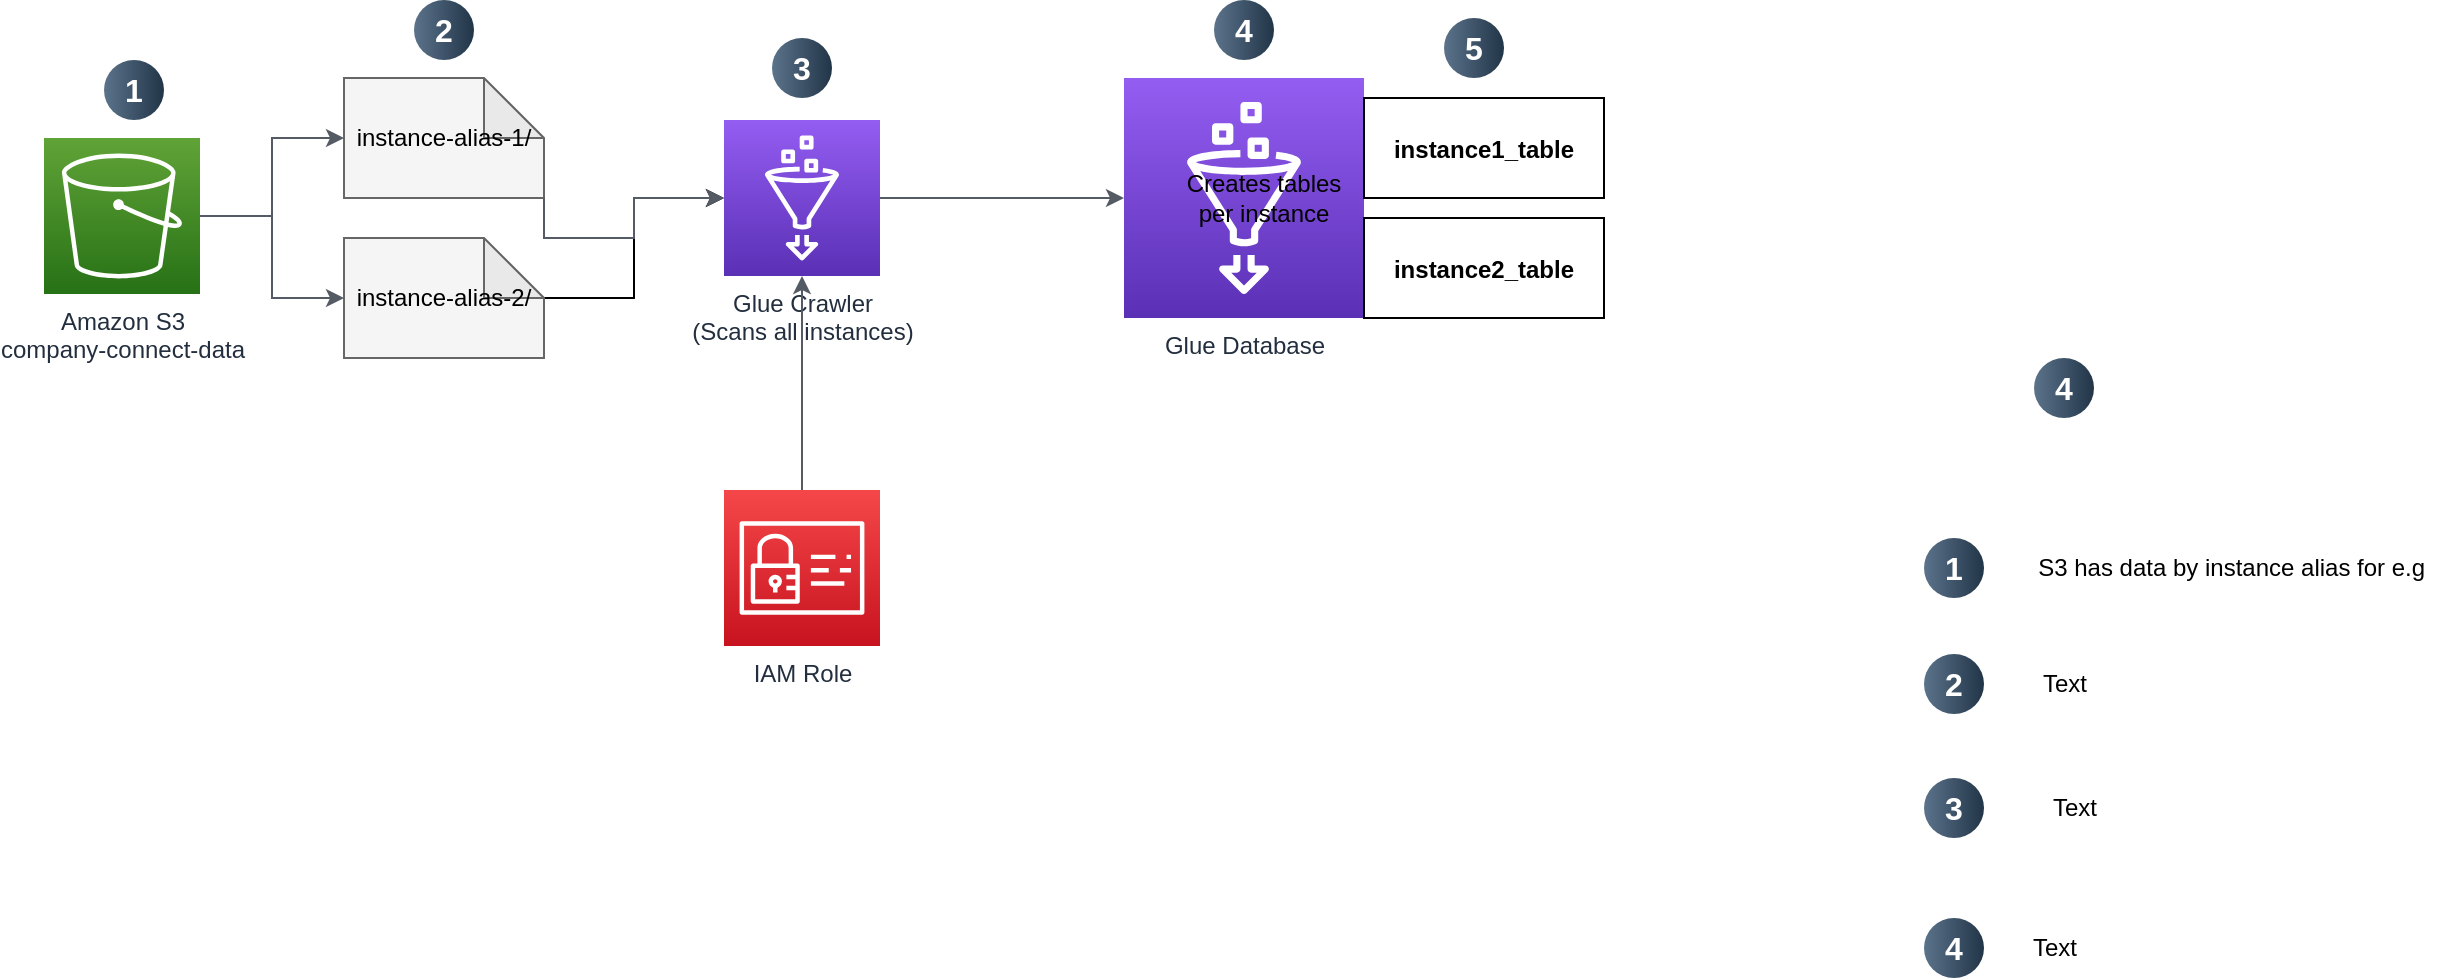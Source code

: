 <mxfile version="24.8.4">
  <diagram name="AWS Glue Crawler Architecture" id="Xi__b_-YAn6Yx0ZEe0jn">
    <mxGraphModel dx="1570" dy="1025" grid="1" gridSize="10" guides="1" tooltips="1" connect="1" arrows="1" fold="1" page="1" pageScale="1" pageWidth="850" pageHeight="1100" math="0" shadow="0">
      <root>
        <mxCell id="0" />
        <mxCell id="1" parent="0" />
        <object label="Amazon S3&#xa;company-connect-data" id="t2zCd8x_onf9Ihnw5szz-24">
          <mxCell style="outlineConnect=0;fontColor=#232F3E;gradientColor=#60A337;gradientDirection=north;fillColor=#277116;strokeColor=#ffffff;dashed=0;verticalLabelPosition=bottom;verticalAlign=top;align=center;html=1;fontSize=12;fontStyle=0;aspect=fixed;shape=mxgraph.aws4.resourceIcon;resIcon=mxgraph.aws4.s3;" vertex="1" parent="1">
            <mxGeometry x="150" y="320" width="78" height="78" as="geometry" />
          </mxCell>
        </object>
        <object label="instance-alias-1/" id="t2zCd8x_onf9Ihnw5szz-25">
          <mxCell style="shape=note;whiteSpace=wrap;html=1;backgroundOutline=1;darkOpacity=0.05;fillColor=#f5f5f5;strokeColor=#666666;" vertex="1" parent="1">
            <mxGeometry x="300" y="290" width="100" height="60" as="geometry" />
          </mxCell>
        </object>
        <mxCell id="t2zCd8x_onf9Ihnw5szz-39" style="edgeStyle=orthogonalEdgeStyle;rounded=0;orthogonalLoop=1;jettySize=auto;html=1;exitX=0;exitY=0;exitDx=100;exitDy=30;exitPerimeter=0;" edge="1" parent="1" source="t2zCd8x_onf9Ihnw5szz-26" target="t2zCd8x_onf9Ihnw5szz-28">
          <mxGeometry relative="1" as="geometry">
            <mxPoint x="550" y="350" as="targetPoint" />
          </mxGeometry>
        </mxCell>
        <object label="instance-alias-2/" id="t2zCd8x_onf9Ihnw5szz-26">
          <mxCell style="shape=note;whiteSpace=wrap;html=1;backgroundOutline=1;darkOpacity=0.05;fillColor=#f5f5f5;strokeColor=#666666;" vertex="1" parent="1">
            <mxGeometry x="300" y="370" width="100" height="60" as="geometry" />
          </mxCell>
        </object>
        <object label="Glue Crawler&#xa;(Scans all instances)" id="t2zCd8x_onf9Ihnw5szz-28">
          <mxCell style="outlineConnect=0;fontColor=#232F3E;gradientColor=#945DF2;gradientDirection=north;fillColor=#5A30B5;strokeColor=#ffffff;dashed=0;verticalLabelPosition=bottom;verticalAlign=top;align=center;html=1;fontSize=12;fontStyle=0;aspect=fixed;shape=mxgraph.aws4.resourceIcon;resIcon=mxgraph.aws4.glue;" vertex="1" parent="1">
            <mxGeometry x="490" y="311" width="78" height="78" as="geometry" />
          </mxCell>
        </object>
        <object label="Glue Database" id="t2zCd8x_onf9Ihnw5szz-29">
          <mxCell style="outlineConnect=0;fontColor=#232F3E;gradientColor=#945DF2;gradientDirection=north;fillColor=#5A30B5;strokeColor=#ffffff;dashed=0;verticalLabelPosition=bottom;verticalAlign=top;align=center;html=1;fontSize=12;fontStyle=0;aspect=fixed;shape=mxgraph.aws4.resourceIcon;resIcon=mxgraph.aws4.glue;" vertex="1" parent="1">
            <mxGeometry x="690" y="290" width="120" height="120" as="geometry" />
          </mxCell>
        </object>
        <object label="instance1_table" id="t2zCd8x_onf9Ihnw5szz-30">
          <mxCell style="shape=table;startSize=0;container=1;collapsible=1;childLayout=tableLayout;fixedRows=1;rowLines=0;fontStyle=1;align=center;resizeLast=1;" vertex="1" parent="1">
            <mxGeometry x="810" y="300" width="120" height="50" as="geometry" />
          </mxCell>
        </object>
        <object label="instance2_table" id="t2zCd8x_onf9Ihnw5szz-31">
          <mxCell style="shape=table;startSize=0;container=1;collapsible=1;childLayout=tableLayout;fixedRows=1;rowLines=0;fontStyle=1;align=center;resizeLast=1;" vertex="1" parent="1">
            <mxGeometry x="810" y="360" width="120" height="50" as="geometry" />
          </mxCell>
        </object>
        <object label="IAM Role" id="t2zCd8x_onf9Ihnw5szz-32">
          <mxCell style="outlineConnect=0;fontColor=#232F3E;gradientColor=#F54749;gradientDirection=north;fillColor=#C7131F;strokeColor=#ffffff;dashed=0;verticalLabelPosition=bottom;verticalAlign=top;align=center;html=1;fontSize=12;fontStyle=0;aspect=fixed;shape=mxgraph.aws4.resourceIcon;resIcon=mxgraph.aws4.identity_and_access_management;" vertex="1" parent="1">
            <mxGeometry x="490" y="496" width="78" height="78" as="geometry" />
          </mxCell>
        </object>
        <mxCell id="t2zCd8x_onf9Ihnw5szz-33" style="edgeStyle=orthogonalEdgeStyle;rounded=0;orthogonalLoop=1;jettySize=auto;html=1;startArrow=none;startFill=0;endArrow=classic;endFill=1;strokeColor=#545B64;" edge="1" parent="1" source="t2zCd8x_onf9Ihnw5szz-24" target="t2zCd8x_onf9Ihnw5szz-25">
          <mxGeometry relative="1" as="geometry" />
        </mxCell>
        <mxCell id="t2zCd8x_onf9Ihnw5szz-34" style="edgeStyle=orthogonalEdgeStyle;rounded=0;orthogonalLoop=1;jettySize=auto;html=1;startArrow=none;startFill=0;endArrow=classic;endFill=1;strokeColor=#545B64;" edge="1" parent="1" source="t2zCd8x_onf9Ihnw5szz-24" target="t2zCd8x_onf9Ihnw5szz-26">
          <mxGeometry relative="1" as="geometry" />
        </mxCell>
        <mxCell id="t2zCd8x_onf9Ihnw5szz-35" style="edgeStyle=orthogonalEdgeStyle;rounded=0;orthogonalLoop=1;jettySize=auto;html=1;startArrow=none;startFill=0;endArrow=classic;endFill=1;strokeColor=#545B64;exitX=1;exitY=1;exitDx=0;exitDy=0;exitPerimeter=0;" edge="1" parent="1" source="t2zCd8x_onf9Ihnw5szz-25" target="t2zCd8x_onf9Ihnw5szz-28">
          <mxGeometry relative="1" as="geometry">
            <mxPoint x="538" y="359" as="sourcePoint" />
          </mxGeometry>
        </mxCell>
        <mxCell id="t2zCd8x_onf9Ihnw5szz-36" style="edgeStyle=orthogonalEdgeStyle;rounded=0;orthogonalLoop=1;jettySize=auto;html=1;startArrow=none;startFill=0;endArrow=classic;endFill=1;strokeColor=#545B64;" edge="1" parent="1" source="t2zCd8x_onf9Ihnw5szz-28" target="t2zCd8x_onf9Ihnw5szz-29">
          <mxGeometry relative="1" as="geometry" />
        </mxCell>
        <mxCell id="t2zCd8x_onf9Ihnw5szz-37" style="edgeStyle=orthogonalEdgeStyle;rounded=0;orthogonalLoop=1;jettySize=auto;html=1;startArrow=none;startFill=0;endArrow=classic;endFill=1;strokeColor=#545B64;" edge="1" parent="1" source="t2zCd8x_onf9Ihnw5szz-32" target="t2zCd8x_onf9Ihnw5szz-28">
          <mxGeometry relative="1" as="geometry" />
        </mxCell>
        <object label="Creates tables per instance" id="t2zCd8x_onf9Ihnw5szz-38">
          <mxCell style="text;html=1;strokeColor=none;fillColor=none;align=center;verticalAlign=middle;whiteSpace=wrap;rounded=0;" vertex="1" parent="1">
            <mxGeometry x="710" y="340" width="100" height="20" as="geometry" />
          </mxCell>
        </object>
        <mxCell id="t2zCd8x_onf9Ihnw5szz-40" value="1" style="ellipse;whiteSpace=wrap;html=1;aspect=fixed;rotation=0;gradientColor=#223548;strokeColor=none;gradientDirection=east;fillColor=#5b738b;rounded=0;pointerEvents=0;fontFamily=Helvetica;fontSize=16;fontColor=#FFFFFF;spacingTop=4;spacingBottom=4;spacingLeft=4;spacingRight=4;points=[];fontStyle=1" vertex="1" parent="1">
          <mxGeometry x="180" y="281" width="30" height="30" as="geometry" />
        </mxCell>
        <mxCell id="t2zCd8x_onf9Ihnw5szz-41" value="2" style="ellipse;whiteSpace=wrap;html=1;aspect=fixed;rotation=0;gradientColor=#223548;strokeColor=none;gradientDirection=east;fillColor=#5b738b;rounded=0;pointerEvents=0;fontFamily=Helvetica;fontSize=16;fontColor=#FFFFFF;spacingTop=4;spacingBottom=4;spacingLeft=4;spacingRight=4;points=[];fontStyle=1" vertex="1" parent="1">
          <mxGeometry x="335" y="251" width="30" height="30" as="geometry" />
        </mxCell>
        <mxCell id="t2zCd8x_onf9Ihnw5szz-48" value="4" style="ellipse;whiteSpace=wrap;html=1;aspect=fixed;rotation=0;gradientColor=#223548;strokeColor=none;gradientDirection=east;fillColor=#5b738b;rounded=0;pointerEvents=0;fontFamily=Helvetica;fontSize=16;fontColor=#FFFFFF;spacingTop=4;spacingBottom=4;spacingLeft=4;spacingRight=4;points=[];fontStyle=1" vertex="1" parent="1">
          <mxGeometry x="1145" y="430" width="30" height="30" as="geometry" />
        </mxCell>
        <mxCell id="t2zCd8x_onf9Ihnw5szz-50" value="1" style="ellipse;whiteSpace=wrap;html=1;aspect=fixed;rotation=0;gradientColor=#223548;strokeColor=none;gradientDirection=east;fillColor=#5b738b;rounded=0;pointerEvents=0;fontFamily=Helvetica;fontSize=16;fontColor=#FFFFFF;spacingTop=4;spacingBottom=4;spacingLeft=4;spacingRight=4;points=[];fontStyle=1" vertex="1" parent="1">
          <mxGeometry x="1090" y="520" width="30" height="30" as="geometry" />
        </mxCell>
        <mxCell id="t2zCd8x_onf9Ihnw5szz-51" value="S3 has data by instance alias for e.g&amp;nbsp;" style="text;html=1;align=center;verticalAlign=middle;resizable=0;points=[];autosize=1;strokeColor=none;fillColor=none;" vertex="1" parent="1">
          <mxGeometry x="1135" y="520" width="220" height="30" as="geometry" />
        </mxCell>
        <mxCell id="t2zCd8x_onf9Ihnw5szz-52" value="2" style="ellipse;whiteSpace=wrap;html=1;aspect=fixed;rotation=0;gradientColor=#223548;strokeColor=none;gradientDirection=east;fillColor=#5b738b;rounded=0;pointerEvents=0;fontFamily=Helvetica;fontSize=16;fontColor=#FFFFFF;spacingTop=4;spacingBottom=4;spacingLeft=4;spacingRight=4;points=[];fontStyle=1" vertex="1" parent="1">
          <mxGeometry x="1090" y="578" width="30" height="30" as="geometry" />
        </mxCell>
        <mxCell id="t2zCd8x_onf9Ihnw5szz-53" value="Text" style="text;html=1;align=center;verticalAlign=middle;resizable=0;points=[];autosize=1;strokeColor=none;fillColor=none;" vertex="1" parent="1">
          <mxGeometry x="1135" y="578" width="50" height="30" as="geometry" />
        </mxCell>
        <mxCell id="t2zCd8x_onf9Ihnw5szz-54" value="3" style="ellipse;whiteSpace=wrap;html=1;aspect=fixed;rotation=0;gradientColor=#223548;strokeColor=none;gradientDirection=east;fillColor=#5b738b;rounded=0;pointerEvents=0;fontFamily=Helvetica;fontSize=16;fontColor=#FFFFFF;spacingTop=4;spacingBottom=4;spacingLeft=4;spacingRight=4;points=[];fontStyle=1" vertex="1" parent="1">
          <mxGeometry x="1090" y="640" width="30" height="30" as="geometry" />
        </mxCell>
        <mxCell id="t2zCd8x_onf9Ihnw5szz-55" value="Text" style="text;html=1;align=center;verticalAlign=middle;resizable=0;points=[];autosize=1;strokeColor=none;fillColor=none;" vertex="1" parent="1">
          <mxGeometry x="1140" y="640" width="50" height="30" as="geometry" />
        </mxCell>
        <mxCell id="t2zCd8x_onf9Ihnw5szz-56" value="4" style="ellipse;whiteSpace=wrap;html=1;aspect=fixed;rotation=0;gradientColor=#223548;strokeColor=none;gradientDirection=east;fillColor=#5b738b;rounded=0;pointerEvents=0;fontFamily=Helvetica;fontSize=16;fontColor=#FFFFFF;spacingTop=4;spacingBottom=4;spacingLeft=4;spacingRight=4;points=[];fontStyle=1" vertex="1" parent="1">
          <mxGeometry x="1090" y="710" width="30" height="30" as="geometry" />
        </mxCell>
        <mxCell id="t2zCd8x_onf9Ihnw5szz-57" value="Text" style="text;html=1;align=center;verticalAlign=middle;resizable=0;points=[];autosize=1;strokeColor=none;fillColor=none;" vertex="1" parent="1">
          <mxGeometry x="1130" y="710" width="50" height="30" as="geometry" />
        </mxCell>
        <mxCell id="t2zCd8x_onf9Ihnw5szz-63" value="3" style="ellipse;whiteSpace=wrap;html=1;aspect=fixed;rotation=0;gradientColor=#223548;strokeColor=none;gradientDirection=east;fillColor=#5b738b;rounded=0;pointerEvents=0;fontFamily=Helvetica;fontSize=16;fontColor=#FFFFFF;spacingTop=4;spacingBottom=4;spacingLeft=4;spacingRight=4;points=[];fontStyle=1" vertex="1" parent="1">
          <mxGeometry x="514" y="270" width="30" height="30" as="geometry" />
        </mxCell>
        <mxCell id="t2zCd8x_onf9Ihnw5szz-64" value="4" style="ellipse;whiteSpace=wrap;html=1;aspect=fixed;rotation=0;gradientColor=#223548;strokeColor=none;gradientDirection=east;fillColor=#5b738b;rounded=0;pointerEvents=0;fontFamily=Helvetica;fontSize=16;fontColor=#FFFFFF;spacingTop=4;spacingBottom=4;spacingLeft=4;spacingRight=4;points=[];fontStyle=1" vertex="1" parent="1">
          <mxGeometry x="735" y="251" width="30" height="30" as="geometry" />
        </mxCell>
        <mxCell id="t2zCd8x_onf9Ihnw5szz-65" value="5" style="ellipse;whiteSpace=wrap;html=1;aspect=fixed;rotation=0;gradientColor=#223548;strokeColor=none;gradientDirection=east;fillColor=#5b738b;rounded=0;pointerEvents=0;fontFamily=Helvetica;fontSize=16;fontColor=#FFFFFF;spacingTop=4;spacingBottom=4;spacingLeft=4;spacingRight=4;points=[];fontStyle=1" vertex="1" parent="1">
          <mxGeometry x="850" y="260" width="30" height="30" as="geometry" />
        </mxCell>
      </root>
    </mxGraphModel>
  </diagram>
</mxfile>
